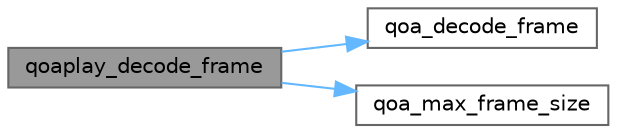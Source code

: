 digraph "qoaplay_decode_frame"
{
 // LATEX_PDF_SIZE
  bgcolor="transparent";
  edge [fontname=Helvetica,fontsize=10,labelfontname=Helvetica,labelfontsize=10];
  node [fontname=Helvetica,fontsize=10,shape=box,height=0.2,width=0.4];
  rankdir="LR";
  Node1 [id="Node000001",label="qoaplay_decode_frame",height=0.2,width=0.4,color="gray40", fillcolor="grey60", style="filled", fontcolor="black",tooltip=" "];
  Node1 -> Node2 [id="edge1_Node000001_Node000002",color="steelblue1",style="solid",tooltip=" "];
  Node2 [id="Node000002",label="qoa_decode_frame",height=0.2,width=0.4,color="grey40", fillcolor="white", style="filled",URL="$_classes_2lib_2external_2qoa_8h.html#ab24537aedf9ace4efe796acc5ba32208",tooltip=" "];
  Node1 -> Node3 [id="edge2_Node000001_Node000003",color="steelblue1",style="solid",tooltip=" "];
  Node3 [id="Node000003",label="qoa_max_frame_size",height=0.2,width=0.4,color="grey40", fillcolor="white", style="filled",URL="$_classes_2lib_2external_2qoa_8h.html#a000231eba8a5ce040596c7dbb16a36df",tooltip=" "];
}
